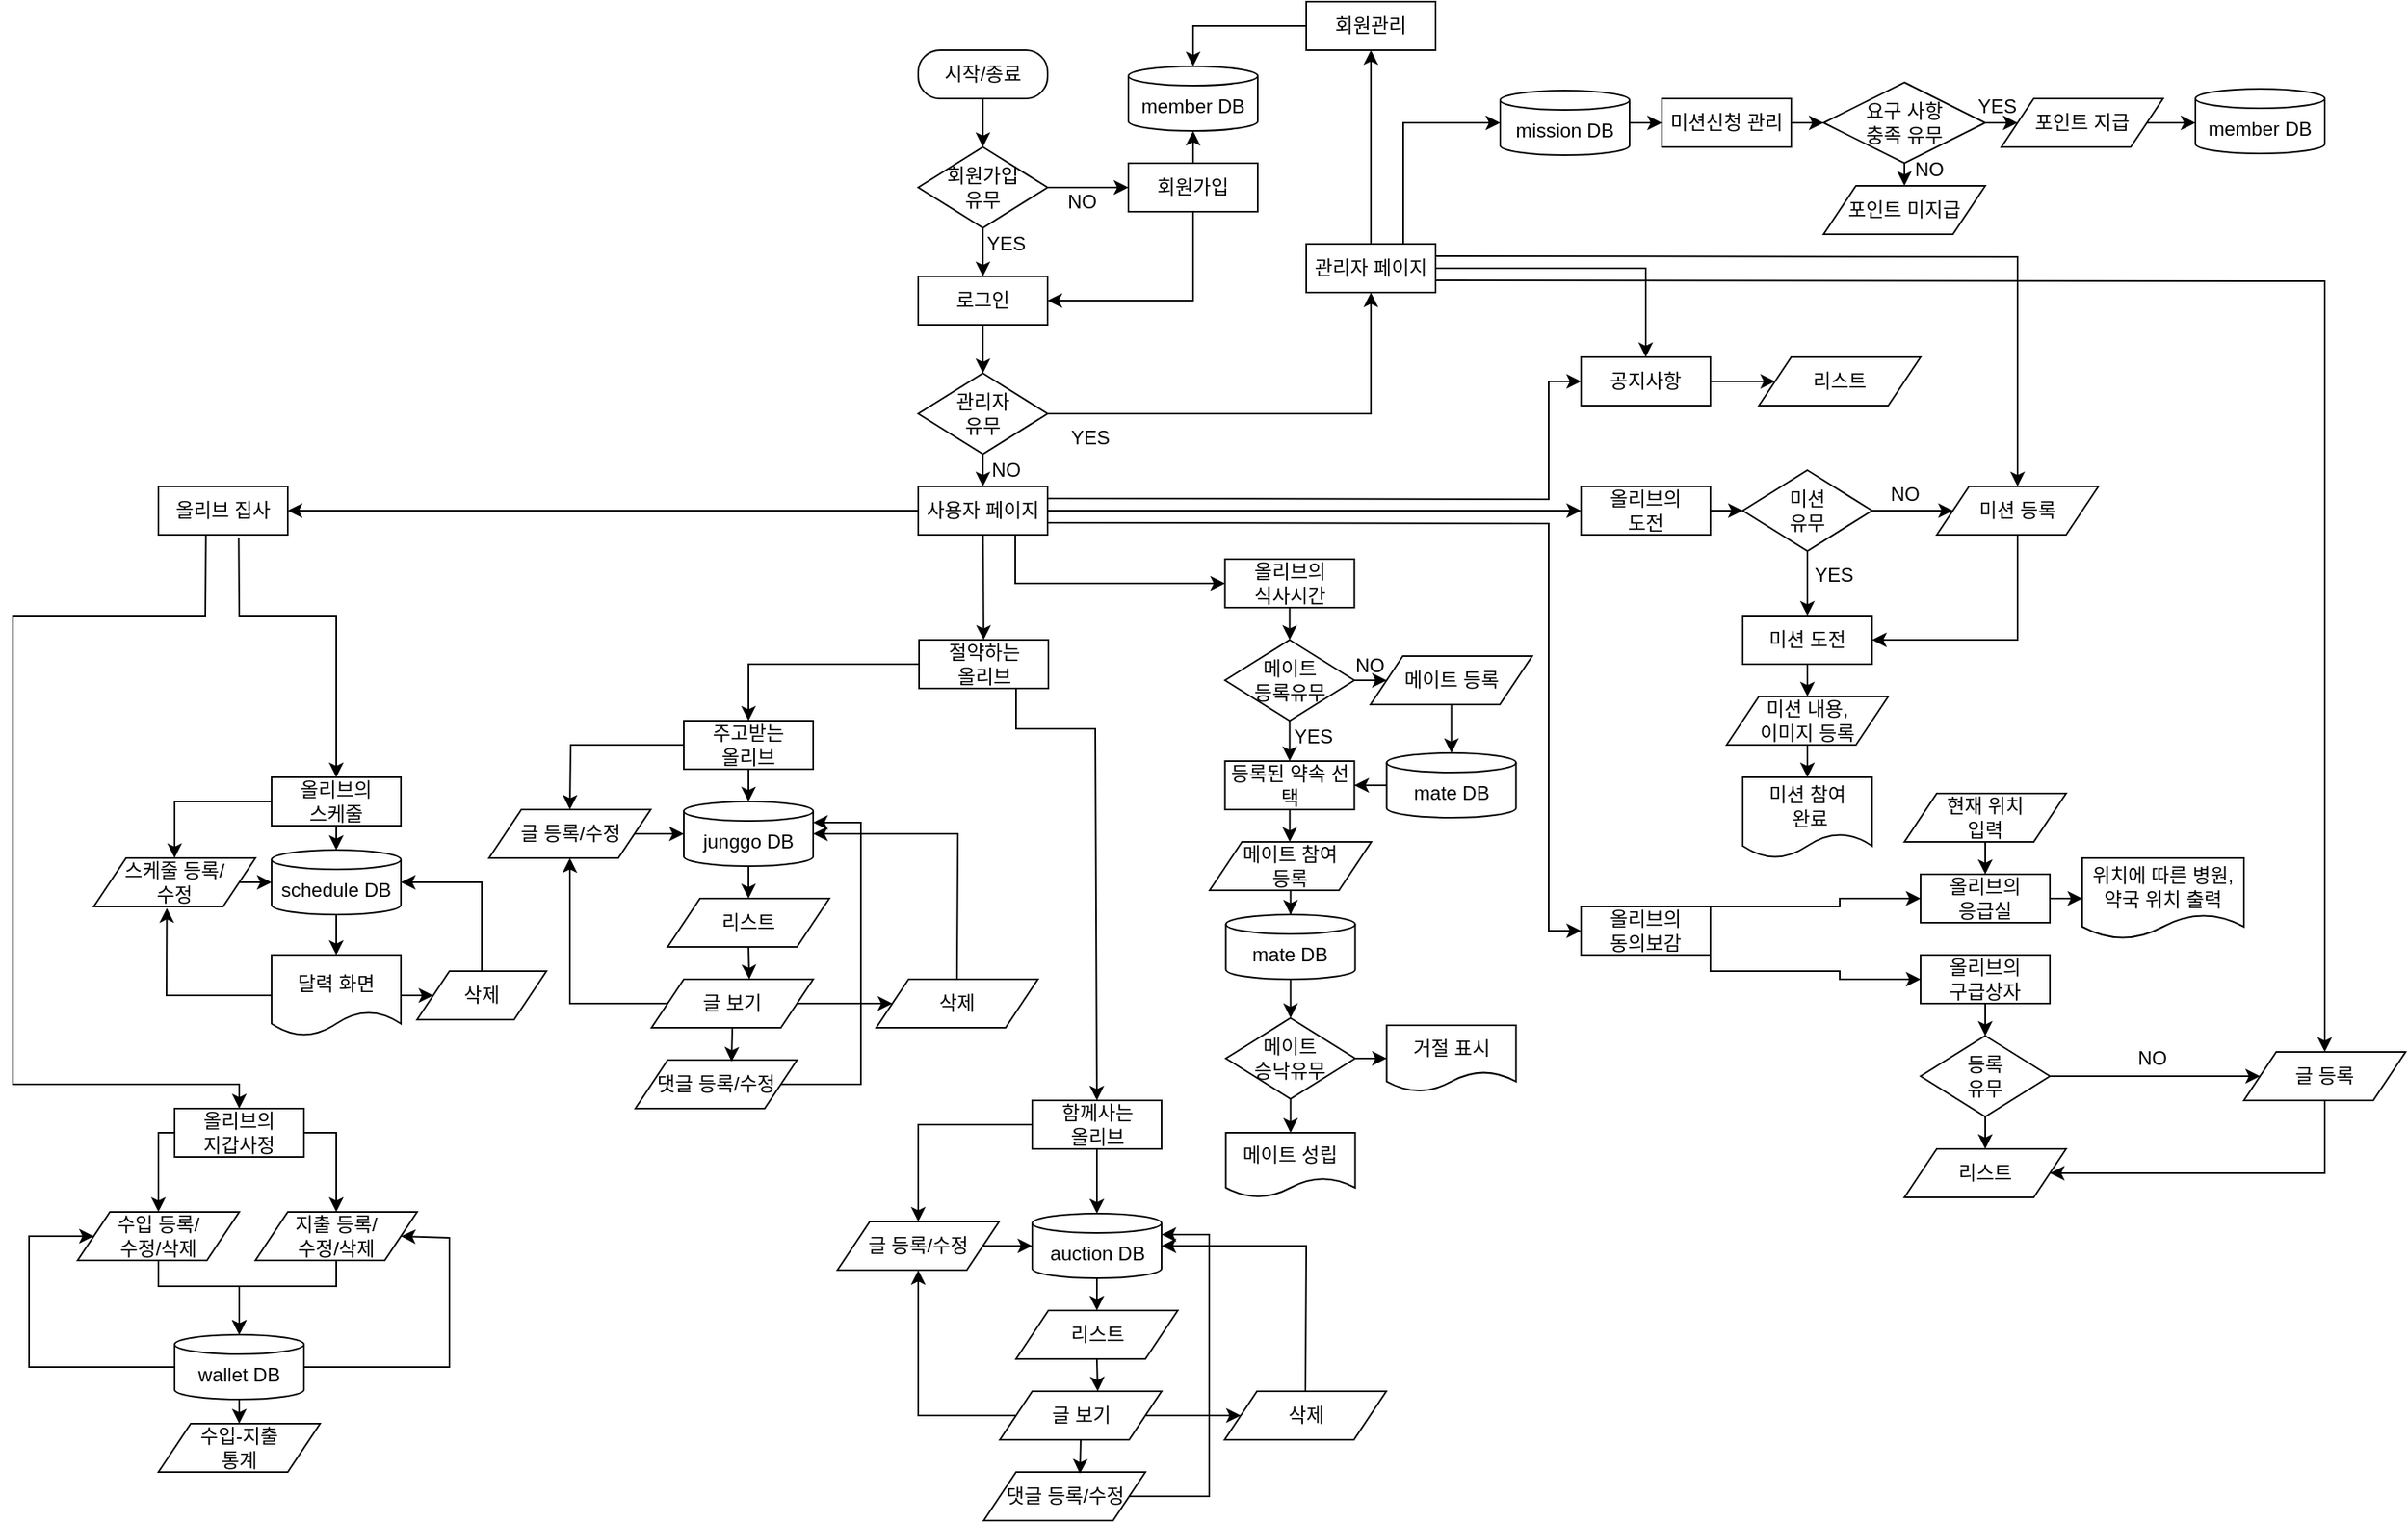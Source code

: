 <mxfile version="14.8.1" type="github">
  <diagram id="PCYCVZOhjExUr8xVz-k9" name="Page-1">
    <mxGraphModel dx="1835" dy="1035" grid="1" gridSize="10" guides="1" tooltips="1" connect="1" arrows="1" fold="1" page="1" pageScale="1" pageWidth="3300" pageHeight="4681" math="0" shadow="0">
      <root>
        <mxCell id="0" />
        <mxCell id="1" parent="0" />
        <mxCell id="VYmvDtztONzwiSrHT6wS-1" value="시작/종료" style="rounded=1;whiteSpace=wrap;html=1;arcSize=45;" parent="1" vertex="1">
          <mxGeometry x="740" y="250" width="80" height="30" as="geometry" />
        </mxCell>
        <mxCell id="VYmvDtztONzwiSrHT6wS-3" style="edgeStyle=orthogonalEdgeStyle;rounded=0;orthogonalLoop=1;jettySize=auto;html=1;exitX=0.5;exitY=1;exitDx=0;exitDy=0;" parent="1" source="VYmvDtztONzwiSrHT6wS-1" target="VYmvDtztONzwiSrHT6wS-1" edge="1">
          <mxGeometry relative="1" as="geometry" />
        </mxCell>
        <mxCell id="VYmvDtztONzwiSrHT6wS-4" value="" style="endArrow=classic;html=1;exitX=0.5;exitY=1;exitDx=0;exitDy=0;entryX=0.5;entryY=0;entryDx=0;entryDy=0;" parent="1" source="VYmvDtztONzwiSrHT6wS-1" target="VYmvDtztONzwiSrHT6wS-5" edge="1">
          <mxGeometry width="50" height="50" relative="1" as="geometry">
            <mxPoint x="770" y="480" as="sourcePoint" />
            <mxPoint x="780" y="330" as="targetPoint" />
          </mxGeometry>
        </mxCell>
        <mxCell id="VYmvDtztONzwiSrHT6wS-5" value="회원가입 &lt;br&gt;유무" style="rhombus;whiteSpace=wrap;html=1;align=center;" parent="1" vertex="1">
          <mxGeometry x="740" y="310" width="80" height="50" as="geometry" />
        </mxCell>
        <mxCell id="VYmvDtztONzwiSrHT6wS-7" value="로그인" style="rounded=0;whiteSpace=wrap;html=1;" parent="1" vertex="1">
          <mxGeometry x="740" y="390" width="80" height="30" as="geometry" />
        </mxCell>
        <mxCell id="VYmvDtztONzwiSrHT6wS-8" value="" style="endArrow=classic;html=1;exitX=0.5;exitY=1;exitDx=0;exitDy=0;" parent="1" source="VYmvDtztONzwiSrHT6wS-5" edge="1">
          <mxGeometry width="50" height="50" relative="1" as="geometry">
            <mxPoint x="770" y="470" as="sourcePoint" />
            <mxPoint x="780" y="390" as="targetPoint" />
          </mxGeometry>
        </mxCell>
        <mxCell id="VYmvDtztONzwiSrHT6wS-10" value="" style="endArrow=classic;html=1;exitX=1;exitY=0.5;exitDx=0;exitDy=0;" parent="1" source="VYmvDtztONzwiSrHT6wS-5" edge="1">
          <mxGeometry width="50" height="50" relative="1" as="geometry">
            <mxPoint x="770" y="470" as="sourcePoint" />
            <mxPoint x="870" y="335" as="targetPoint" />
          </mxGeometry>
        </mxCell>
        <mxCell id="VYmvDtztONzwiSrHT6wS-11" value="NO" style="text;html=1;align=center;verticalAlign=middle;resizable=0;points=[];autosize=1;strokeColor=none;" parent="1" vertex="1">
          <mxGeometry x="826" y="334" width="30" height="20" as="geometry" />
        </mxCell>
        <mxCell id="VYmvDtztONzwiSrHT6wS-12" value="YES" style="text;html=1;align=center;verticalAlign=middle;resizable=0;points=[];autosize=1;strokeColor=none;" parent="1" vertex="1">
          <mxGeometry x="774" y="360" width="40" height="20" as="geometry" />
        </mxCell>
        <mxCell id="VYmvDtztONzwiSrHT6wS-14" value="회원가입" style="rounded=0;whiteSpace=wrap;html=1;" parent="1" vertex="1">
          <mxGeometry x="870" y="320" width="80" height="30" as="geometry" />
        </mxCell>
        <mxCell id="VYmvDtztONzwiSrHT6wS-17" value="" style="endArrow=classic;html=1;exitX=0.5;exitY=1;exitDx=0;exitDy=0;entryX=1;entryY=0.5;entryDx=0;entryDy=0;rounded=0;" parent="1" source="VYmvDtztONzwiSrHT6wS-14" target="VYmvDtztONzwiSrHT6wS-7" edge="1">
          <mxGeometry width="50" height="50" relative="1" as="geometry">
            <mxPoint x="770" y="470" as="sourcePoint" />
            <mxPoint x="820" y="480" as="targetPoint" />
            <Array as="points">
              <mxPoint x="910" y="405" />
            </Array>
          </mxGeometry>
        </mxCell>
        <mxCell id="VYmvDtztONzwiSrHT6wS-18" value="" style="endArrow=classic;html=1;exitX=0.5;exitY=1;exitDx=0;exitDy=0;" parent="1" source="VYmvDtztONzwiSrHT6wS-7" edge="1">
          <mxGeometry width="50" height="50" relative="1" as="geometry">
            <mxPoint x="770" y="470" as="sourcePoint" />
            <mxPoint x="780" y="450" as="targetPoint" />
          </mxGeometry>
        </mxCell>
        <mxCell id="VYmvDtztONzwiSrHT6wS-19" value="관리자&lt;br&gt;유무" style="rhombus;whiteSpace=wrap;html=1;align=center;" parent="1" vertex="1">
          <mxGeometry x="740" y="450" width="80" height="50" as="geometry" />
        </mxCell>
        <mxCell id="VYmvDtztONzwiSrHT6wS-20" value="" style="endArrow=classic;html=1;exitX=1;exitY=0.5;exitDx=0;exitDy=0;rounded=0;entryX=0.5;entryY=1;entryDx=0;entryDy=0;" parent="1" source="VYmvDtztONzwiSrHT6wS-19" target="VYmvDtztONzwiSrHT6wS-22" edge="1">
          <mxGeometry width="50" height="50" relative="1" as="geometry">
            <mxPoint x="826" y="470" as="sourcePoint" />
            <mxPoint x="1000" y="360" as="targetPoint" />
            <Array as="points">
              <mxPoint x="1020" y="475" />
            </Array>
          </mxGeometry>
        </mxCell>
        <mxCell id="VYmvDtztONzwiSrHT6wS-74" style="edgeStyle=none;rounded=0;orthogonalLoop=1;jettySize=auto;html=1;exitX=0.75;exitY=0;exitDx=0;exitDy=0;entryX=0;entryY=0.5;entryDx=0;entryDy=0;entryPerimeter=0;" parent="1" source="VYmvDtztONzwiSrHT6wS-22" target="VYmvDtztONzwiSrHT6wS-72" edge="1">
          <mxGeometry relative="1" as="geometry">
            <Array as="points">
              <mxPoint x="1040" y="295" />
            </Array>
          </mxGeometry>
        </mxCell>
        <mxCell id="VYmvDtztONzwiSrHT6wS-101" style="edgeStyle=none;rounded=0;orthogonalLoop=1;jettySize=auto;html=1;exitX=1;exitY=0.75;exitDx=0;exitDy=0;entryX=0.5;entryY=0;entryDx=0;entryDy=0;" parent="1" source="VYmvDtztONzwiSrHT6wS-22" target="VYmvDtztONzwiSrHT6wS-98" edge="1">
          <mxGeometry relative="1" as="geometry">
            <Array as="points">
              <mxPoint x="1610" y="393" />
            </Array>
          </mxGeometry>
        </mxCell>
        <mxCell id="VYmvDtztONzwiSrHT6wS-22" value="관리자 페이지" style="rounded=0;whiteSpace=wrap;html=1;" parent="1" vertex="1">
          <mxGeometry x="980" y="370" width="80" height="30" as="geometry" />
        </mxCell>
        <mxCell id="VYmvDtztONzwiSrHT6wS-120" style="edgeStyle=none;rounded=0;orthogonalLoop=1;jettySize=auto;html=1;exitX=0.25;exitY=0;exitDx=0;exitDy=0;entryX=1;entryY=0.5;entryDx=0;entryDy=0;" parent="1" source="VYmvDtztONzwiSrHT6wS-23" target="VYmvDtztONzwiSrHT6wS-34" edge="1">
          <mxGeometry relative="1" as="geometry">
            <Array as="points">
              <mxPoint x="800" y="580" />
            </Array>
          </mxGeometry>
        </mxCell>
        <mxCell id="VYmvDtztONzwiSrHT6wS-123" value="" style="edgeStyle=none;rounded=0;orthogonalLoop=1;jettySize=auto;html=1;" parent="1" source="VYmvDtztONzwiSrHT6wS-23" target="VYmvDtztONzwiSrHT6wS-45" edge="1">
          <mxGeometry relative="1" as="geometry" />
        </mxCell>
        <mxCell id="VYmvDtztONzwiSrHT6wS-176" style="edgeStyle=none;rounded=0;orthogonalLoop=1;jettySize=auto;html=1;exitX=1;exitY=0.5;exitDx=0;exitDy=0;entryX=0;entryY=0.5;entryDx=0;entryDy=0;" parent="1" source="VYmvDtztONzwiSrHT6wS-23" target="VYmvDtztONzwiSrHT6wS-44" edge="1">
          <mxGeometry relative="1" as="geometry" />
        </mxCell>
        <mxCell id="VYmvDtztONzwiSrHT6wS-23" value="사용자 페이지" style="rounded=0;whiteSpace=wrap;html=1;direction=west;" parent="1" vertex="1">
          <mxGeometry x="740" y="520" width="80" height="30" as="geometry" />
        </mxCell>
        <mxCell id="VYmvDtztONzwiSrHT6wS-24" value="" style="endArrow=classic;html=1;exitX=0.5;exitY=1;exitDx=0;exitDy=0;entryX=0.5;entryY=1;entryDx=0;entryDy=0;" parent="1" source="VYmvDtztONzwiSrHT6wS-19" target="VYmvDtztONzwiSrHT6wS-23" edge="1">
          <mxGeometry width="50" height="50" relative="1" as="geometry">
            <mxPoint x="770" y="470" as="sourcePoint" />
            <mxPoint x="820" y="420" as="targetPoint" />
          </mxGeometry>
        </mxCell>
        <mxCell id="VYmvDtztONzwiSrHT6wS-25" value="NO" style="text;html=1;align=center;verticalAlign=middle;resizable=0;points=[];autosize=1;strokeColor=none;" parent="1" vertex="1">
          <mxGeometry x="779" y="500" width="30" height="20" as="geometry" />
        </mxCell>
        <mxCell id="VYmvDtztONzwiSrHT6wS-26" value="YES" style="text;html=1;align=center;verticalAlign=middle;resizable=0;points=[];autosize=1;strokeColor=none;" parent="1" vertex="1">
          <mxGeometry x="826" y="480" width="40" height="20" as="geometry" />
        </mxCell>
        <mxCell id="VYmvDtztONzwiSrHT6wS-27" value="" style="endArrow=classic;html=1;exitX=0.5;exitY=0;exitDx=0;exitDy=0;rounded=0;entryX=0.5;entryY=1;entryDx=0;entryDy=0;" parent="1" source="VYmvDtztONzwiSrHT6wS-22" target="VYmvDtztONzwiSrHT6wS-28" edge="1">
          <mxGeometry width="50" height="50" relative="1" as="geometry">
            <mxPoint x="1040" y="350" as="sourcePoint" />
            <mxPoint x="1020" y="280" as="targetPoint" />
            <Array as="points">
              <mxPoint x="1020" y="320" />
            </Array>
          </mxGeometry>
        </mxCell>
        <mxCell id="VYmvDtztONzwiSrHT6wS-28" value="회원관리" style="rounded=0;whiteSpace=wrap;html=1;" parent="1" vertex="1">
          <mxGeometry x="980" y="220" width="80" height="30" as="geometry" />
        </mxCell>
        <mxCell id="VYmvDtztONzwiSrHT6wS-29" value="member DB" style="shape=cylinder3;whiteSpace=wrap;html=1;boundedLbl=1;backgroundOutline=1;size=6;" parent="1" vertex="1">
          <mxGeometry x="870" y="260" width="80" height="40" as="geometry" />
        </mxCell>
        <mxCell id="VYmvDtztONzwiSrHT6wS-30" value="" style="endArrow=classic;html=1;exitX=0;exitY=0.5;exitDx=0;exitDy=0;entryX=0.5;entryY=0;entryDx=0;entryDy=0;entryPerimeter=0;rounded=0;" parent="1" source="VYmvDtztONzwiSrHT6wS-28" target="VYmvDtztONzwiSrHT6wS-29" edge="1">
          <mxGeometry width="50" height="50" relative="1" as="geometry">
            <mxPoint x="820" y="470" as="sourcePoint" />
            <mxPoint x="870" y="420" as="targetPoint" />
            <Array as="points">
              <mxPoint x="910" y="235" />
            </Array>
          </mxGeometry>
        </mxCell>
        <mxCell id="VYmvDtztONzwiSrHT6wS-31" value="" style="endArrow=classic;html=1;entryX=0.5;entryY=1;entryDx=0;entryDy=0;entryPerimeter=0;exitX=0.5;exitY=0;exitDx=0;exitDy=0;" parent="1" source="VYmvDtztONzwiSrHT6wS-14" target="VYmvDtztONzwiSrHT6wS-29" edge="1">
          <mxGeometry width="50" height="50" relative="1" as="geometry">
            <mxPoint x="820" y="470" as="sourcePoint" />
            <mxPoint x="870" y="420" as="targetPoint" />
          </mxGeometry>
        </mxCell>
        <mxCell id="VYmvDtztONzwiSrHT6wS-32" value="" style="endArrow=classic;html=1;exitX=1;exitY=0.5;exitDx=0;exitDy=0;entryX=0.5;entryY=1;entryDx=0;entryDy=0;rounded=0;" parent="1" source="VYmvDtztONzwiSrHT6wS-22" target="VYmvDtztONzwiSrHT6wS-36" edge="1">
          <mxGeometry width="50" height="50" relative="1" as="geometry">
            <mxPoint x="890" y="470" as="sourcePoint" />
            <mxPoint x="1140" y="385" as="targetPoint" />
            <Array as="points">
              <mxPoint x="1190" y="385" />
            </Array>
          </mxGeometry>
        </mxCell>
        <mxCell id="VYmvDtztONzwiSrHT6wS-108" style="edgeStyle=none;rounded=0;orthogonalLoop=1;jettySize=auto;html=1;exitX=0.5;exitY=0;exitDx=0;exitDy=0;entryX=0.5;entryY=0;entryDx=0;entryDy=0;" parent="1" source="VYmvDtztONzwiSrHT6wS-34" target="VYmvDtztONzwiSrHT6wS-107" edge="1">
          <mxGeometry relative="1" as="geometry" />
        </mxCell>
        <mxCell id="VYmvDtztONzwiSrHT6wS-34" value="올리브의 &lt;br&gt;식사시간" style="rounded=0;whiteSpace=wrap;html=1;direction=west;" parent="1" vertex="1">
          <mxGeometry x="929.75" y="565" width="80" height="30" as="geometry" />
        </mxCell>
        <mxCell id="VYmvDtztONzwiSrHT6wS-36" value="공지사항" style="rounded=0;whiteSpace=wrap;html=1;direction=west;" parent="1" vertex="1">
          <mxGeometry x="1150" y="440" width="80" height="30" as="geometry" />
        </mxCell>
        <mxCell id="VYmvDtztONzwiSrHT6wS-37" value="" style="endArrow=classic;html=1;exitX=0;exitY=0.5;exitDx=0;exitDy=0;" parent="1" source="VYmvDtztONzwiSrHT6wS-36" edge="1">
          <mxGeometry width="50" height="50" relative="1" as="geometry">
            <mxPoint x="1260" y="460" as="sourcePoint" />
            <mxPoint x="1270" y="455" as="targetPoint" />
          </mxGeometry>
        </mxCell>
        <mxCell id="VYmvDtztONzwiSrHT6wS-38" value="리스트" style="shape=parallelogram;perimeter=parallelogramPerimeter;whiteSpace=wrap;html=1;fixedSize=1;" parent="1" vertex="1">
          <mxGeometry x="1260" y="440" width="100" height="30" as="geometry" />
        </mxCell>
        <mxCell id="VYmvDtztONzwiSrHT6wS-39" value="올리브의&lt;br&gt;도전" style="rounded=0;whiteSpace=wrap;html=1;direction=west;" parent="1" vertex="1">
          <mxGeometry x="1150" y="520" width="80" height="30" as="geometry" />
        </mxCell>
        <mxCell id="VYmvDtztONzwiSrHT6wS-88" style="edgeStyle=none;rounded=0;orthogonalLoop=1;jettySize=auto;html=1;exitX=0;exitY=1;exitDx=0;exitDy=0;entryX=1;entryY=0.5;entryDx=0;entryDy=0;" parent="1" source="VYmvDtztONzwiSrHT6wS-40" target="VYmvDtztONzwiSrHT6wS-70" edge="1">
          <mxGeometry relative="1" as="geometry">
            <Array as="points">
              <mxPoint x="1310" y="780" />
              <mxPoint x="1310" y="775" />
            </Array>
          </mxGeometry>
        </mxCell>
        <mxCell id="VYmvDtztONzwiSrHT6wS-89" style="edgeStyle=none;rounded=0;orthogonalLoop=1;jettySize=auto;html=1;entryX=1;entryY=0.5;entryDx=0;entryDy=0;exitX=0;exitY=0;exitDx=0;exitDy=0;" parent="1" source="VYmvDtztONzwiSrHT6wS-40" target="VYmvDtztONzwiSrHT6wS-71" edge="1">
          <mxGeometry relative="1" as="geometry">
            <mxPoint x="1230" y="825" as="sourcePoint" />
            <Array as="points">
              <mxPoint x="1230" y="820" />
              <mxPoint x="1310" y="820" />
              <mxPoint x="1310" y="825" />
            </Array>
          </mxGeometry>
        </mxCell>
        <mxCell id="VYmvDtztONzwiSrHT6wS-40" value="올리브의 &lt;br&gt;동의보감" style="rounded=0;whiteSpace=wrap;html=1;direction=west;" parent="1" vertex="1">
          <mxGeometry x="1150" y="780" width="80" height="30" as="geometry" />
        </mxCell>
        <mxCell id="VYmvDtztONzwiSrHT6wS-173" style="edgeStyle=none;rounded=0;orthogonalLoop=1;jettySize=auto;html=1;entryX=0.5;entryY=0;entryDx=0;entryDy=0;entryPerimeter=0;" parent="1" source="VYmvDtztONzwiSrHT6wS-41" target="VYmvDtztONzwiSrHT6wS-164" edge="1">
          <mxGeometry relative="1" as="geometry" />
        </mxCell>
        <mxCell id="VYmvDtztONzwiSrHT6wS-175" style="edgeStyle=none;rounded=0;orthogonalLoop=1;jettySize=auto;html=1;entryX=0.5;entryY=0;entryDx=0;entryDy=0;" parent="1" source="VYmvDtztONzwiSrHT6wS-41" target="VYmvDtztONzwiSrHT6wS-160" edge="1">
          <mxGeometry relative="1" as="geometry">
            <Array as="points">
              <mxPoint x="740" y="915" />
            </Array>
          </mxGeometry>
        </mxCell>
        <mxCell id="VYmvDtztONzwiSrHT6wS-41" value="함께사는&lt;br&gt;올리브&lt;span style=&quot;color: rgba(0 , 0 , 0 , 0) ; font-family: monospace ; font-size: 0px&quot;&gt;%3CmxGraphModel%3E%3Croot%3E%3CmxCell%20id%3D%220%22%2F%3E%3CmxCell%20id%3D%221%22%20parent%3D%220%22%2F%3E%3CmxCell%20id%3D%222%22%20value%3D%22%EC%98%AC%EB%A6%AC%EB%B8%8C%EC%9D%98%20%26lt%3Bbr%26gt%3B%EC%8B%9D%EC%82%AC%EC%8B%9C%EA%B0%84%22%20style%3D%22rounded%3D0%3BwhiteSpace%3Dwrap%3Bhtml%3D1%3Bdirection%3Dwest%3B%22%20vertex%3D%221%22%20parent%3D%221%22%3E%3CmxGeometry%20x%3D%22374%22%20y%3D%22420%22%20width%3D%2280%22%20height%3D%2230%22%20as%3D%22geometry%22%2F%3E%3C%2FmxCell%3E%3C%2Froot%3E%3C%2FmxGraphModel%3E&lt;/span&gt;" style="rounded=0;whiteSpace=wrap;html=1;direction=west;" parent="1" vertex="1">
          <mxGeometry x="810.5" y="900" width="80" height="30" as="geometry" />
        </mxCell>
        <mxCell id="VYmvDtztONzwiSrHT6wS-142" style="edgeStyle=none;rounded=0;orthogonalLoop=1;jettySize=auto;html=1;exitX=0.5;exitY=0;exitDx=0;exitDy=0;entryX=0.5;entryY=0;entryDx=0;entryDy=0;entryPerimeter=0;" parent="1" source="VYmvDtztONzwiSrHT6wS-42" target="VYmvDtztONzwiSrHT6wS-139" edge="1">
          <mxGeometry relative="1" as="geometry" />
        </mxCell>
        <mxCell id="VYmvDtztONzwiSrHT6wS-147" style="edgeStyle=none;rounded=0;orthogonalLoop=1;jettySize=auto;html=1;exitX=1;exitY=0.5;exitDx=0;exitDy=0;entryX=0.5;entryY=0;entryDx=0;entryDy=0;" parent="1" source="VYmvDtztONzwiSrHT6wS-42" target="VYmvDtztONzwiSrHT6wS-129" edge="1">
          <mxGeometry relative="1" as="geometry">
            <Array as="points">
              <mxPoint x="600" y="680" />
              <mxPoint x="525" y="680" />
            </Array>
          </mxGeometry>
        </mxCell>
        <mxCell id="VYmvDtztONzwiSrHT6wS-42" value="주고받는&lt;br&gt;올리브" style="rounded=0;whiteSpace=wrap;html=1;direction=west;" parent="1" vertex="1">
          <mxGeometry x="595" y="665" width="80" height="30" as="geometry" />
        </mxCell>
        <mxCell id="VYmvDtztONzwiSrHT6wS-223" style="edgeStyle=none;rounded=0;orthogonalLoop=1;jettySize=auto;html=1;exitX=0.379;exitY=-0.063;exitDx=0;exitDy=0;entryX=0.5;entryY=1;entryDx=0;entryDy=0;exitPerimeter=0;" parent="1" source="VYmvDtztONzwiSrHT6wS-44" target="VYmvDtztONzwiSrHT6wS-218" edge="1">
          <mxGeometry relative="1" as="geometry">
            <Array as="points">
              <mxPoint x="320" y="600" />
              <mxPoint x="380" y="600" />
              <mxPoint x="380" y="620" />
            </Array>
          </mxGeometry>
        </mxCell>
        <mxCell id="VYmvDtztONzwiSrHT6wS-224" style="edgeStyle=none;rounded=0;orthogonalLoop=1;jettySize=auto;html=1;exitX=0.633;exitY=0.022;exitDx=0;exitDy=0;entryX=0.5;entryY=1;entryDx=0;entryDy=0;exitPerimeter=0;" parent="1" source="VYmvDtztONzwiSrHT6wS-44" target="VYmvDtztONzwiSrHT6wS-219" edge="1">
          <mxGeometry relative="1" as="geometry">
            <Array as="points">
              <mxPoint x="299" y="600" />
              <mxPoint x="180" y="600" />
              <mxPoint x="180" y="890" />
              <mxPoint x="320" y="890" />
            </Array>
          </mxGeometry>
        </mxCell>
        <mxCell id="VYmvDtztONzwiSrHT6wS-44" value="올리브 집사" style="rounded=0;whiteSpace=wrap;html=1;direction=west;" parent="1" vertex="1">
          <mxGeometry x="270" y="520" width="80" height="30" as="geometry" />
        </mxCell>
        <mxCell id="VYmvDtztONzwiSrHT6wS-125" style="edgeStyle=none;rounded=0;orthogonalLoop=1;jettySize=auto;html=1;exitX=0.25;exitY=0;exitDx=0;exitDy=0;entryX=0.5;entryY=1;entryDx=0;entryDy=0;" parent="1" source="VYmvDtztONzwiSrHT6wS-45" target="VYmvDtztONzwiSrHT6wS-41" edge="1">
          <mxGeometry relative="1" as="geometry">
            <Array as="points">
              <mxPoint x="800.5" y="670" />
              <mxPoint x="849.5" y="670" />
            </Array>
          </mxGeometry>
        </mxCell>
        <mxCell id="VYmvDtztONzwiSrHT6wS-174" style="edgeStyle=none;rounded=0;orthogonalLoop=1;jettySize=auto;html=1;entryX=0.5;entryY=1;entryDx=0;entryDy=0;" parent="1" source="VYmvDtztONzwiSrHT6wS-45" target="VYmvDtztONzwiSrHT6wS-42" edge="1">
          <mxGeometry relative="1" as="geometry">
            <Array as="points">
              <mxPoint x="635" y="630" />
            </Array>
          </mxGeometry>
        </mxCell>
        <mxCell id="VYmvDtztONzwiSrHT6wS-45" value="절약하는&lt;br&gt;올리브" style="rounded=0;whiteSpace=wrap;html=1;direction=west;" parent="1" vertex="1">
          <mxGeometry x="740.5" y="615" width="80" height="30" as="geometry" />
        </mxCell>
        <mxCell id="VYmvDtztONzwiSrHT6wS-47" value="" style="endArrow=classic;html=1;entryX=1;entryY=0.5;entryDx=0;entryDy=0;exitX=0;exitY=0.75;exitDx=0;exitDy=0;rounded=0;" parent="1" source="VYmvDtztONzwiSrHT6wS-23" target="VYmvDtztONzwiSrHT6wS-36" edge="1">
          <mxGeometry width="50" height="50" relative="1" as="geometry">
            <mxPoint x="790" y="500" as="sourcePoint" />
            <mxPoint x="840" y="450" as="targetPoint" />
            <Array as="points">
              <mxPoint x="1130" y="528" />
              <mxPoint x="1130" y="455" />
            </Array>
          </mxGeometry>
        </mxCell>
        <mxCell id="VYmvDtztONzwiSrHT6wS-48" value="미션&lt;br&gt;유무" style="rhombus;whiteSpace=wrap;html=1;align=center;" parent="1" vertex="1">
          <mxGeometry x="1250" y="510" width="80" height="50" as="geometry" />
        </mxCell>
        <mxCell id="VYmvDtztONzwiSrHT6wS-49" value="" style="endArrow=classic;html=1;exitX=1;exitY=0.5;exitDx=0;exitDy=0;" parent="1" source="VYmvDtztONzwiSrHT6wS-48" edge="1">
          <mxGeometry width="50" height="50" relative="1" as="geometry">
            <mxPoint x="1330" y="524.41" as="sourcePoint" />
            <mxPoint x="1380" y="535" as="targetPoint" />
          </mxGeometry>
        </mxCell>
        <mxCell id="VYmvDtztONzwiSrHT6wS-50" value="NO" style="text;html=1;align=center;verticalAlign=middle;resizable=0;points=[];autosize=1;strokeColor=none;" parent="1" vertex="1">
          <mxGeometry x="1335" y="515" width="30" height="20" as="geometry" />
        </mxCell>
        <mxCell id="VYmvDtztONzwiSrHT6wS-51" value="" style="endArrow=classic;html=1;exitX=0.5;exitY=1;exitDx=0;exitDy=0;" parent="1" source="VYmvDtztONzwiSrHT6wS-48" edge="1">
          <mxGeometry width="50" height="50" relative="1" as="geometry">
            <mxPoint x="1340" y="610" as="sourcePoint" />
            <mxPoint x="1290" y="600" as="targetPoint" />
          </mxGeometry>
        </mxCell>
        <mxCell id="VYmvDtztONzwiSrHT6wS-52" value="YES" style="text;html=1;align=center;verticalAlign=middle;resizable=0;points=[];autosize=1;strokeColor=none;" parent="1" vertex="1">
          <mxGeometry x="1286" y="565" width="40" height="20" as="geometry" />
        </mxCell>
        <mxCell id="VYmvDtztONzwiSrHT6wS-53" value="" style="endArrow=classic;html=1;entryX=0;entryY=0.5;entryDx=0;entryDy=0;" parent="1" target="VYmvDtztONzwiSrHT6wS-48" edge="1">
          <mxGeometry width="50" height="50" relative="1" as="geometry">
            <mxPoint x="1230" y="535" as="sourcePoint" />
            <mxPoint x="1090" y="490" as="targetPoint" />
          </mxGeometry>
        </mxCell>
        <mxCell id="VYmvDtztONzwiSrHT6wS-77" style="edgeStyle=none;rounded=0;orthogonalLoop=1;jettySize=auto;html=1;exitX=1;exitY=0.5;exitDx=0;exitDy=0;entryX=0;entryY=0.5;entryDx=0;entryDy=0;" parent="1" source="VYmvDtztONzwiSrHT6wS-54" target="VYmvDtztONzwiSrHT6wS-76" edge="1">
          <mxGeometry relative="1" as="geometry" />
        </mxCell>
        <mxCell id="VYmvDtztONzwiSrHT6wS-54" value="미션신청 관리" style="rounded=0;whiteSpace=wrap;html=1;" parent="1" vertex="1">
          <mxGeometry x="1200" y="280" width="80" height="30" as="geometry" />
        </mxCell>
        <mxCell id="VYmvDtztONzwiSrHT6wS-56" value="미션 등록" style="shape=parallelogram;perimeter=parallelogramPerimeter;whiteSpace=wrap;html=1;fixedSize=1;" parent="1" vertex="1">
          <mxGeometry x="1370" y="520" width="100" height="30" as="geometry" />
        </mxCell>
        <mxCell id="VYmvDtztONzwiSrHT6wS-57" value="" style="endArrow=classic;html=1;entryX=0.5;entryY=0;entryDx=0;entryDy=0;exitX=1;exitY=0.25;exitDx=0;exitDy=0;rounded=0;" parent="1" source="VYmvDtztONzwiSrHT6wS-22" target="VYmvDtztONzwiSrHT6wS-56" edge="1">
          <mxGeometry width="50" height="50" relative="1" as="geometry">
            <mxPoint x="1040" y="550" as="sourcePoint" />
            <mxPoint x="1090" y="500" as="targetPoint" />
            <Array as="points">
              <mxPoint x="1420" y="378" />
            </Array>
          </mxGeometry>
        </mxCell>
        <mxCell id="VYmvDtztONzwiSrHT6wS-66" style="edgeStyle=none;rounded=0;orthogonalLoop=1;jettySize=auto;html=1;entryX=0.5;entryY=0;entryDx=0;entryDy=0;" parent="1" source="VYmvDtztONzwiSrHT6wS-59" target="VYmvDtztONzwiSrHT6wS-64" edge="1">
          <mxGeometry relative="1" as="geometry" />
        </mxCell>
        <mxCell id="VYmvDtztONzwiSrHT6wS-59" value="미션 내용,&lt;br&gt;이미지 등록" style="shape=parallelogram;perimeter=parallelogramPerimeter;whiteSpace=wrap;html=1;fixedSize=1;" parent="1" vertex="1">
          <mxGeometry x="1240" y="650" width="100" height="30" as="geometry" />
        </mxCell>
        <mxCell id="VYmvDtztONzwiSrHT6wS-60" value="미션 도전" style="rounded=0;whiteSpace=wrap;html=1;direction=west;" parent="1" vertex="1">
          <mxGeometry x="1250" y="600" width="80" height="30" as="geometry" />
        </mxCell>
        <mxCell id="VYmvDtztONzwiSrHT6wS-61" value="" style="endArrow=classic;html=1;entryX=0.5;entryY=0;entryDx=0;entryDy=0;exitX=0.5;exitY=0;exitDx=0;exitDy=0;" parent="1" source="VYmvDtztONzwiSrHT6wS-60" target="VYmvDtztONzwiSrHT6wS-59" edge="1">
          <mxGeometry width="50" height="50" relative="1" as="geometry">
            <mxPoint x="1040" y="540" as="sourcePoint" />
            <mxPoint x="1090" y="490" as="targetPoint" />
          </mxGeometry>
        </mxCell>
        <mxCell id="VYmvDtztONzwiSrHT6wS-62" value="" style="endArrow=classic;html=1;entryX=0;entryY=0.5;entryDx=0;entryDy=0;exitX=0.5;exitY=1;exitDx=0;exitDy=0;rounded=0;" parent="1" source="VYmvDtztONzwiSrHT6wS-56" target="VYmvDtztONzwiSrHT6wS-60" edge="1">
          <mxGeometry width="50" height="50" relative="1" as="geometry">
            <mxPoint x="1040" y="540" as="sourcePoint" />
            <mxPoint x="1090" y="490" as="targetPoint" />
            <Array as="points">
              <mxPoint x="1420" y="615" />
            </Array>
          </mxGeometry>
        </mxCell>
        <mxCell id="VYmvDtztONzwiSrHT6wS-64" value="미션 참여&lt;br&gt;&amp;nbsp;완료" style="shape=document;whiteSpace=wrap;html=1;boundedLbl=1;" parent="1" vertex="1">
          <mxGeometry x="1250" y="700" width="80" height="50" as="geometry" />
        </mxCell>
        <mxCell id="VYmvDtztONzwiSrHT6wS-68" value="" style="endArrow=classic;html=1;exitX=0;exitY=0.5;exitDx=0;exitDy=0;entryX=1;entryY=0.5;entryDx=0;entryDy=0;" parent="1" source="VYmvDtztONzwiSrHT6wS-23" target="VYmvDtztONzwiSrHT6wS-39" edge="1">
          <mxGeometry width="50" height="50" relative="1" as="geometry">
            <mxPoint x="970" y="660" as="sourcePoint" />
            <mxPoint x="1020" y="610" as="targetPoint" />
          </mxGeometry>
        </mxCell>
        <mxCell id="VYmvDtztONzwiSrHT6wS-69" value="" style="endArrow=classic;html=1;exitX=0;exitY=0.25;exitDx=0;exitDy=0;entryX=1;entryY=0.5;entryDx=0;entryDy=0;rounded=0;" parent="1" source="VYmvDtztONzwiSrHT6wS-23" target="VYmvDtztONzwiSrHT6wS-40" edge="1">
          <mxGeometry width="50" height="50" relative="1" as="geometry">
            <mxPoint x="970" y="660" as="sourcePoint" />
            <mxPoint x="1020" y="610" as="targetPoint" />
            <Array as="points">
              <mxPoint x="1130" y="543" />
              <mxPoint x="1130" y="795" />
            </Array>
          </mxGeometry>
        </mxCell>
        <mxCell id="VYmvDtztONzwiSrHT6wS-94" style="edgeStyle=none;rounded=0;orthogonalLoop=1;jettySize=auto;html=1;entryX=0;entryY=0.5;entryDx=0;entryDy=0;" parent="1" source="VYmvDtztONzwiSrHT6wS-70" target="VYmvDtztONzwiSrHT6wS-93" edge="1">
          <mxGeometry relative="1" as="geometry" />
        </mxCell>
        <mxCell id="VYmvDtztONzwiSrHT6wS-70" value="올리브의 &lt;br&gt;응급실" style="rounded=0;whiteSpace=wrap;html=1;direction=west;" parent="1" vertex="1">
          <mxGeometry x="1360" y="760" width="80" height="30" as="geometry" />
        </mxCell>
        <mxCell id="VYmvDtztONzwiSrHT6wS-96" style="edgeStyle=none;rounded=0;orthogonalLoop=1;jettySize=auto;html=1;entryX=0.5;entryY=0;entryDx=0;entryDy=0;" parent="1" source="VYmvDtztONzwiSrHT6wS-71" target="VYmvDtztONzwiSrHT6wS-95" edge="1">
          <mxGeometry relative="1" as="geometry" />
        </mxCell>
        <mxCell id="VYmvDtztONzwiSrHT6wS-71" value="올리브의 &lt;br&gt;구급상자" style="rounded=0;whiteSpace=wrap;html=1;direction=west;" parent="1" vertex="1">
          <mxGeometry x="1360" y="810" width="80" height="30" as="geometry" />
        </mxCell>
        <mxCell id="VYmvDtztONzwiSrHT6wS-75" style="edgeStyle=none;rounded=0;orthogonalLoop=1;jettySize=auto;html=1;exitX=1;exitY=0.5;exitDx=0;exitDy=0;exitPerimeter=0;entryX=0;entryY=0.5;entryDx=0;entryDy=0;" parent="1" source="VYmvDtztONzwiSrHT6wS-72" target="VYmvDtztONzwiSrHT6wS-54" edge="1">
          <mxGeometry relative="1" as="geometry" />
        </mxCell>
        <mxCell id="VYmvDtztONzwiSrHT6wS-72" value="mission DB" style="shape=cylinder3;whiteSpace=wrap;html=1;boundedLbl=1;backgroundOutline=1;size=6;" parent="1" vertex="1">
          <mxGeometry x="1100" y="275" width="80" height="40" as="geometry" />
        </mxCell>
        <mxCell id="VYmvDtztONzwiSrHT6wS-82" style="edgeStyle=none;rounded=0;orthogonalLoop=1;jettySize=auto;html=1;exitX=1;exitY=0.5;exitDx=0;exitDy=0;entryX=0;entryY=0.5;entryDx=0;entryDy=0;" parent="1" source="VYmvDtztONzwiSrHT6wS-76" target="VYmvDtztONzwiSrHT6wS-81" edge="1">
          <mxGeometry relative="1" as="geometry" />
        </mxCell>
        <mxCell id="VYmvDtztONzwiSrHT6wS-86" style="edgeStyle=none;rounded=0;orthogonalLoop=1;jettySize=auto;html=1;exitX=0.5;exitY=1;exitDx=0;exitDy=0;entryX=0.5;entryY=0;entryDx=0;entryDy=0;" parent="1" source="VYmvDtztONzwiSrHT6wS-76" target="VYmvDtztONzwiSrHT6wS-84" edge="1">
          <mxGeometry relative="1" as="geometry" />
        </mxCell>
        <mxCell id="VYmvDtztONzwiSrHT6wS-76" value="요구 사항&lt;br&gt;충족 유무" style="rhombus;whiteSpace=wrap;html=1;align=center;" parent="1" vertex="1">
          <mxGeometry x="1300" y="270" width="100" height="50" as="geometry" />
        </mxCell>
        <mxCell id="VYmvDtztONzwiSrHT6wS-242" style="edgeStyle=none;rounded=0;orthogonalLoop=1;jettySize=auto;html=1;" parent="1" source="VYmvDtztONzwiSrHT6wS-81" edge="1">
          <mxGeometry relative="1" as="geometry">
            <mxPoint x="1530" y="295" as="targetPoint" />
          </mxGeometry>
        </mxCell>
        <mxCell id="VYmvDtztONzwiSrHT6wS-81" value="포인트 지급" style="shape=parallelogram;perimeter=parallelogramPerimeter;whiteSpace=wrap;html=1;fixedSize=1;" parent="1" vertex="1">
          <mxGeometry x="1410" y="280" width="100" height="30" as="geometry" />
        </mxCell>
        <mxCell id="VYmvDtztONzwiSrHT6wS-83" value="YES" style="text;html=1;align=center;verticalAlign=middle;resizable=0;points=[];autosize=1;strokeColor=none;" parent="1" vertex="1">
          <mxGeometry x="1387" y="275" width="40" height="20" as="geometry" />
        </mxCell>
        <mxCell id="VYmvDtztONzwiSrHT6wS-84" value="포인트 미지급" style="shape=parallelogram;perimeter=parallelogramPerimeter;whiteSpace=wrap;html=1;fixedSize=1;" parent="1" vertex="1">
          <mxGeometry x="1300" y="334" width="100" height="30" as="geometry" />
        </mxCell>
        <mxCell id="VYmvDtztONzwiSrHT6wS-85" value="NO" style="text;html=1;align=center;verticalAlign=middle;resizable=0;points=[];autosize=1;strokeColor=none;" parent="1" vertex="1">
          <mxGeometry x="1350" y="314" width="30" height="20" as="geometry" />
        </mxCell>
        <mxCell id="VYmvDtztONzwiSrHT6wS-91" style="edgeStyle=none;rounded=0;orthogonalLoop=1;jettySize=auto;html=1;entryX=0.5;entryY=1;entryDx=0;entryDy=0;" parent="1" target="VYmvDtztONzwiSrHT6wS-70" edge="1">
          <mxGeometry relative="1" as="geometry">
            <mxPoint x="1400" y="740" as="sourcePoint" />
          </mxGeometry>
        </mxCell>
        <mxCell id="VYmvDtztONzwiSrHT6wS-90" value="현재 위치 &lt;br&gt;입력" style="shape=parallelogram;perimeter=parallelogramPerimeter;whiteSpace=wrap;html=1;fixedSize=1;" parent="1" vertex="1">
          <mxGeometry x="1350" y="710" width="100" height="30" as="geometry" />
        </mxCell>
        <mxCell id="VYmvDtztONzwiSrHT6wS-93" value="위치에 따른 병원, 약국 위치 출력" style="shape=document;whiteSpace=wrap;html=1;boundedLbl=1;" parent="1" vertex="1">
          <mxGeometry x="1460" y="750" width="100" height="50" as="geometry" />
        </mxCell>
        <mxCell id="VYmvDtztONzwiSrHT6wS-99" style="edgeStyle=none;rounded=0;orthogonalLoop=1;jettySize=auto;html=1;exitX=1;exitY=0.5;exitDx=0;exitDy=0;entryX=0;entryY=0.5;entryDx=0;entryDy=0;" parent="1" source="VYmvDtztONzwiSrHT6wS-95" target="VYmvDtztONzwiSrHT6wS-98" edge="1">
          <mxGeometry relative="1" as="geometry" />
        </mxCell>
        <mxCell id="VYmvDtztONzwiSrHT6wS-105" style="edgeStyle=none;rounded=0;orthogonalLoop=1;jettySize=auto;html=1;exitX=0.5;exitY=1;exitDx=0;exitDy=0;entryX=0.5;entryY=0;entryDx=0;entryDy=0;" parent="1" source="VYmvDtztONzwiSrHT6wS-95" target="VYmvDtztONzwiSrHT6wS-104" edge="1">
          <mxGeometry relative="1" as="geometry" />
        </mxCell>
        <mxCell id="VYmvDtztONzwiSrHT6wS-95" value="등록&lt;br&gt;유무" style="rhombus;whiteSpace=wrap;html=1;align=center;" parent="1" vertex="1">
          <mxGeometry x="1360" y="860" width="80" height="50" as="geometry" />
        </mxCell>
        <mxCell id="VYmvDtztONzwiSrHT6wS-122" style="edgeStyle=none;rounded=0;orthogonalLoop=1;jettySize=auto;html=1;exitX=0.5;exitY=1;exitDx=0;exitDy=0;entryX=1;entryY=0.5;entryDx=0;entryDy=0;" parent="1" source="VYmvDtztONzwiSrHT6wS-98" target="VYmvDtztONzwiSrHT6wS-104" edge="1">
          <mxGeometry relative="1" as="geometry">
            <Array as="points">
              <mxPoint x="1610" y="945" />
            </Array>
          </mxGeometry>
        </mxCell>
        <mxCell id="VYmvDtztONzwiSrHT6wS-98" value="글 등록" style="shape=parallelogram;perimeter=parallelogramPerimeter;whiteSpace=wrap;html=1;fixedSize=1;" parent="1" vertex="1">
          <mxGeometry x="1560" y="870" width="100" height="30" as="geometry" />
        </mxCell>
        <mxCell id="VYmvDtztONzwiSrHT6wS-102" value="NO" style="text;html=1;align=center;verticalAlign=middle;resizable=0;points=[];autosize=1;strokeColor=none;" parent="1" vertex="1">
          <mxGeometry x="1488" y="864" width="30" height="20" as="geometry" />
        </mxCell>
        <mxCell id="VYmvDtztONzwiSrHT6wS-104" value="리스트" style="shape=parallelogram;perimeter=parallelogramPerimeter;whiteSpace=wrap;html=1;fixedSize=1;" parent="1" vertex="1">
          <mxGeometry x="1350" y="930" width="100" height="30" as="geometry" />
        </mxCell>
        <mxCell id="VYmvDtztONzwiSrHT6wS-111" style="edgeStyle=none;rounded=0;orthogonalLoop=1;jettySize=auto;html=1;exitX=1;exitY=0.5;exitDx=0;exitDy=0;entryX=0;entryY=0.5;entryDx=0;entryDy=0;" parent="1" source="VYmvDtztONzwiSrHT6wS-107" target="VYmvDtztONzwiSrHT6wS-110" edge="1">
          <mxGeometry relative="1" as="geometry" />
        </mxCell>
        <mxCell id="VYmvDtztONzwiSrHT6wS-118" style="edgeStyle=none;rounded=0;orthogonalLoop=1;jettySize=auto;html=1;exitX=0.5;exitY=1;exitDx=0;exitDy=0;entryX=0.5;entryY=1;entryDx=0;entryDy=0;" parent="1" source="VYmvDtztONzwiSrHT6wS-107" target="VYmvDtztONzwiSrHT6wS-116" edge="1">
          <mxGeometry relative="1" as="geometry" />
        </mxCell>
        <mxCell id="VYmvDtztONzwiSrHT6wS-107" value="메이트&lt;br&gt;등록유무" style="rhombus;whiteSpace=wrap;html=1;align=center;" parent="1" vertex="1">
          <mxGeometry x="929.75" y="615" width="80" height="50" as="geometry" />
        </mxCell>
        <mxCell id="FqHT7e9iYg1DeuhtVysH-3" style="edgeStyle=orthogonalEdgeStyle;rounded=0;orthogonalLoop=1;jettySize=auto;html=1;" edge="1" parent="1" source="VYmvDtztONzwiSrHT6wS-110" target="FqHT7e9iYg1DeuhtVysH-1">
          <mxGeometry relative="1" as="geometry" />
        </mxCell>
        <mxCell id="VYmvDtztONzwiSrHT6wS-110" value="메이트 등록" style="shape=parallelogram;perimeter=parallelogramPerimeter;whiteSpace=wrap;html=1;fixedSize=1;" parent="1" vertex="1">
          <mxGeometry x="1019.75" y="625" width="100" height="30" as="geometry" />
        </mxCell>
        <mxCell id="VYmvDtztONzwiSrHT6wS-112" value="NO" style="text;html=1;align=center;verticalAlign=middle;resizable=0;points=[];autosize=1;strokeColor=none;" parent="1" vertex="1">
          <mxGeometry x="1003.75" y="621" width="30" height="20" as="geometry" />
        </mxCell>
        <mxCell id="VYmvDtztONzwiSrHT6wS-115" value="YES" style="text;html=1;align=center;verticalAlign=middle;resizable=0;points=[];autosize=1;strokeColor=none;" parent="1" vertex="1">
          <mxGeometry x="963.75" y="665" width="40" height="20" as="geometry" />
        </mxCell>
        <mxCell id="FqHT7e9iYg1DeuhtVysH-6" value="" style="edgeStyle=orthogonalEdgeStyle;rounded=0;orthogonalLoop=1;jettySize=auto;html=1;" edge="1" parent="1" source="VYmvDtztONzwiSrHT6wS-116" target="FqHT7e9iYg1DeuhtVysH-5">
          <mxGeometry relative="1" as="geometry" />
        </mxCell>
        <mxCell id="VYmvDtztONzwiSrHT6wS-116" value="등록된 약속 선택" style="rounded=0;whiteSpace=wrap;html=1;direction=west;" parent="1" vertex="1">
          <mxGeometry x="929.75" y="690" width="80" height="30" as="geometry" />
        </mxCell>
        <mxCell id="VYmvDtztONzwiSrHT6wS-149" style="edgeStyle=none;rounded=0;orthogonalLoop=1;jettySize=auto;html=1;exitX=0.5;exitY=1;exitDx=0;exitDy=0;entryX=0.605;entryY=0;entryDx=0;entryDy=0;entryPerimeter=0;" parent="1" source="VYmvDtztONzwiSrHT6wS-127" target="VYmvDtztONzwiSrHT6wS-148" edge="1">
          <mxGeometry relative="1" as="geometry" />
        </mxCell>
        <mxCell id="VYmvDtztONzwiSrHT6wS-127" value="리스트" style="shape=parallelogram;perimeter=parallelogramPerimeter;whiteSpace=wrap;html=1;fixedSize=1;" parent="1" vertex="1">
          <mxGeometry x="585" y="775" width="100" height="30" as="geometry" />
        </mxCell>
        <mxCell id="VYmvDtztONzwiSrHT6wS-146" style="edgeStyle=none;rounded=0;orthogonalLoop=1;jettySize=auto;html=1;entryX=0;entryY=0.5;entryDx=0;entryDy=0;entryPerimeter=0;" parent="1" source="VYmvDtztONzwiSrHT6wS-129" target="VYmvDtztONzwiSrHT6wS-139" edge="1">
          <mxGeometry relative="1" as="geometry">
            <Array as="points">
              <mxPoint x="524.5" y="735" />
            </Array>
          </mxGeometry>
        </mxCell>
        <mxCell id="VYmvDtztONzwiSrHT6wS-129" value="글 등록/수정" style="shape=parallelogram;perimeter=parallelogramPerimeter;whiteSpace=wrap;html=1;fixedSize=1;" parent="1" vertex="1">
          <mxGeometry x="474.5" y="720" width="100" height="30" as="geometry" />
        </mxCell>
        <mxCell id="VYmvDtztONzwiSrHT6wS-154" style="edgeStyle=none;rounded=0;orthogonalLoop=1;jettySize=auto;html=1;exitX=0.5;exitY=0;exitDx=0;exitDy=0;entryX=1;entryY=0.5;entryDx=0;entryDy=0;entryPerimeter=0;" parent="1" source="VYmvDtztONzwiSrHT6wS-131" target="VYmvDtztONzwiSrHT6wS-139" edge="1">
          <mxGeometry relative="1" as="geometry">
            <Array as="points">
              <mxPoint x="764.5" y="735" />
            </Array>
          </mxGeometry>
        </mxCell>
        <mxCell id="VYmvDtztONzwiSrHT6wS-131" value="삭제" style="shape=parallelogram;perimeter=parallelogramPerimeter;whiteSpace=wrap;html=1;fixedSize=1;" parent="1" vertex="1">
          <mxGeometry x="714" y="825" width="100" height="30" as="geometry" />
        </mxCell>
        <mxCell id="VYmvDtztONzwiSrHT6wS-143" style="edgeStyle=none;rounded=0;orthogonalLoop=1;jettySize=auto;html=1;exitX=0.5;exitY=1;exitDx=0;exitDy=0;exitPerimeter=0;entryX=0.5;entryY=0;entryDx=0;entryDy=0;" parent="1" source="VYmvDtztONzwiSrHT6wS-139" target="VYmvDtztONzwiSrHT6wS-127" edge="1">
          <mxGeometry relative="1" as="geometry" />
        </mxCell>
        <mxCell id="VYmvDtztONzwiSrHT6wS-139" value="junggo DB" style="shape=cylinder3;whiteSpace=wrap;html=1;boundedLbl=1;backgroundOutline=1;size=6;" parent="1" vertex="1">
          <mxGeometry x="595" y="715" width="80" height="40" as="geometry" />
        </mxCell>
        <mxCell id="VYmvDtztONzwiSrHT6wS-155" style="edgeStyle=none;rounded=0;orthogonalLoop=1;jettySize=auto;html=1;entryX=1;entryY=0;entryDx=0;entryDy=13;entryPerimeter=0;" parent="1" source="VYmvDtztONzwiSrHT6wS-141" target="VYmvDtztONzwiSrHT6wS-139" edge="1">
          <mxGeometry relative="1" as="geometry">
            <Array as="points">
              <mxPoint x="704.5" y="890" />
              <mxPoint x="704.5" y="785" />
              <mxPoint x="704.5" y="728" />
            </Array>
          </mxGeometry>
        </mxCell>
        <mxCell id="VYmvDtztONzwiSrHT6wS-141" value="댓글 등록/수정" style="shape=parallelogram;perimeter=parallelogramPerimeter;whiteSpace=wrap;html=1;fixedSize=1;" parent="1" vertex="1">
          <mxGeometry x="565" y="875" width="100" height="30" as="geometry" />
        </mxCell>
        <mxCell id="VYmvDtztONzwiSrHT6wS-151" style="edgeStyle=none;rounded=0;orthogonalLoop=1;jettySize=auto;html=1;exitX=0.5;exitY=1;exitDx=0;exitDy=0;entryX=0.595;entryY=0.033;entryDx=0;entryDy=0;entryPerimeter=0;" parent="1" source="VYmvDtztONzwiSrHT6wS-148" target="VYmvDtztONzwiSrHT6wS-141" edge="1">
          <mxGeometry relative="1" as="geometry" />
        </mxCell>
        <mxCell id="VYmvDtztONzwiSrHT6wS-152" style="edgeStyle=none;rounded=0;orthogonalLoop=1;jettySize=auto;html=1;entryX=0.5;entryY=1;entryDx=0;entryDy=0;" parent="1" source="VYmvDtztONzwiSrHT6wS-148" target="VYmvDtztONzwiSrHT6wS-129" edge="1">
          <mxGeometry relative="1" as="geometry">
            <Array as="points">
              <mxPoint x="524.5" y="840" />
            </Array>
          </mxGeometry>
        </mxCell>
        <mxCell id="VYmvDtztONzwiSrHT6wS-153" style="edgeStyle=none;rounded=0;orthogonalLoop=1;jettySize=auto;html=1;exitX=1;exitY=0.5;exitDx=0;exitDy=0;entryX=0;entryY=0.5;entryDx=0;entryDy=0;" parent="1" source="VYmvDtztONzwiSrHT6wS-148" target="VYmvDtztONzwiSrHT6wS-131" edge="1">
          <mxGeometry relative="1" as="geometry" />
        </mxCell>
        <mxCell id="VYmvDtztONzwiSrHT6wS-148" value="글 보기" style="shape=parallelogram;perimeter=parallelogramPerimeter;whiteSpace=wrap;html=1;fixedSize=1;" parent="1" vertex="1">
          <mxGeometry x="575" y="825" width="100" height="30" as="geometry" />
        </mxCell>
        <mxCell id="VYmvDtztONzwiSrHT6wS-157" style="edgeStyle=none;rounded=0;orthogonalLoop=1;jettySize=auto;html=1;exitX=0.5;exitY=1;exitDx=0;exitDy=0;entryX=0.605;entryY=0;entryDx=0;entryDy=0;entryPerimeter=0;" parent="1" source="VYmvDtztONzwiSrHT6wS-158" target="VYmvDtztONzwiSrHT6wS-170" edge="1">
          <mxGeometry relative="1" as="geometry" />
        </mxCell>
        <mxCell id="VYmvDtztONzwiSrHT6wS-158" value="리스트" style="shape=parallelogram;perimeter=parallelogramPerimeter;whiteSpace=wrap;html=1;fixedSize=1;" parent="1" vertex="1">
          <mxGeometry x="800.5" y="1030" width="100" height="30" as="geometry" />
        </mxCell>
        <mxCell id="VYmvDtztONzwiSrHT6wS-159" style="edgeStyle=none;rounded=0;orthogonalLoop=1;jettySize=auto;html=1;entryX=0;entryY=0.5;entryDx=0;entryDy=0;entryPerimeter=0;" parent="1" source="VYmvDtztONzwiSrHT6wS-160" target="VYmvDtztONzwiSrHT6wS-164" edge="1">
          <mxGeometry relative="1" as="geometry">
            <Array as="points">
              <mxPoint x="740" y="990" />
            </Array>
          </mxGeometry>
        </mxCell>
        <mxCell id="VYmvDtztONzwiSrHT6wS-160" value="글 등록/수정" style="shape=parallelogram;perimeter=parallelogramPerimeter;whiteSpace=wrap;html=1;fixedSize=1;" parent="1" vertex="1">
          <mxGeometry x="690" y="975" width="100" height="30" as="geometry" />
        </mxCell>
        <mxCell id="VYmvDtztONzwiSrHT6wS-161" style="edgeStyle=none;rounded=0;orthogonalLoop=1;jettySize=auto;html=1;exitX=0.5;exitY=0;exitDx=0;exitDy=0;entryX=1;entryY=0.5;entryDx=0;entryDy=0;entryPerimeter=0;" parent="1" source="VYmvDtztONzwiSrHT6wS-162" target="VYmvDtztONzwiSrHT6wS-164" edge="1">
          <mxGeometry relative="1" as="geometry">
            <Array as="points">
              <mxPoint x="980" y="990" />
            </Array>
          </mxGeometry>
        </mxCell>
        <mxCell id="VYmvDtztONzwiSrHT6wS-162" value="삭제" style="shape=parallelogram;perimeter=parallelogramPerimeter;whiteSpace=wrap;html=1;fixedSize=1;" parent="1" vertex="1">
          <mxGeometry x="929.5" y="1080" width="100" height="30" as="geometry" />
        </mxCell>
        <mxCell id="VYmvDtztONzwiSrHT6wS-163" style="edgeStyle=none;rounded=0;orthogonalLoop=1;jettySize=auto;html=1;exitX=0.5;exitY=1;exitDx=0;exitDy=0;exitPerimeter=0;entryX=0.5;entryY=0;entryDx=0;entryDy=0;" parent="1" source="VYmvDtztONzwiSrHT6wS-164" target="VYmvDtztONzwiSrHT6wS-158" edge="1">
          <mxGeometry relative="1" as="geometry" />
        </mxCell>
        <mxCell id="VYmvDtztONzwiSrHT6wS-164" value="auction DB" style="shape=cylinder3;whiteSpace=wrap;html=1;boundedLbl=1;backgroundOutline=1;size=6;" parent="1" vertex="1">
          <mxGeometry x="810.5" y="970" width="80" height="40" as="geometry" />
        </mxCell>
        <mxCell id="VYmvDtztONzwiSrHT6wS-165" style="edgeStyle=none;rounded=0;orthogonalLoop=1;jettySize=auto;html=1;entryX=1;entryY=0;entryDx=0;entryDy=13;entryPerimeter=0;" parent="1" source="VYmvDtztONzwiSrHT6wS-166" target="VYmvDtztONzwiSrHT6wS-164" edge="1">
          <mxGeometry relative="1" as="geometry">
            <Array as="points">
              <mxPoint x="920" y="1145" />
              <mxPoint x="920" y="1040" />
              <mxPoint x="920" y="983" />
            </Array>
          </mxGeometry>
        </mxCell>
        <mxCell id="VYmvDtztONzwiSrHT6wS-166" value="댓글 등록/수정" style="shape=parallelogram;perimeter=parallelogramPerimeter;whiteSpace=wrap;html=1;fixedSize=1;" parent="1" vertex="1">
          <mxGeometry x="780.5" y="1130" width="100" height="30" as="geometry" />
        </mxCell>
        <mxCell id="VYmvDtztONzwiSrHT6wS-167" style="edgeStyle=none;rounded=0;orthogonalLoop=1;jettySize=auto;html=1;exitX=0.5;exitY=1;exitDx=0;exitDy=0;entryX=0.595;entryY=0.033;entryDx=0;entryDy=0;entryPerimeter=0;" parent="1" source="VYmvDtztONzwiSrHT6wS-170" target="VYmvDtztONzwiSrHT6wS-166" edge="1">
          <mxGeometry relative="1" as="geometry" />
        </mxCell>
        <mxCell id="VYmvDtztONzwiSrHT6wS-168" style="edgeStyle=none;rounded=0;orthogonalLoop=1;jettySize=auto;html=1;entryX=0.5;entryY=1;entryDx=0;entryDy=0;" parent="1" source="VYmvDtztONzwiSrHT6wS-170" target="VYmvDtztONzwiSrHT6wS-160" edge="1">
          <mxGeometry relative="1" as="geometry">
            <Array as="points">
              <mxPoint x="740" y="1095" />
            </Array>
          </mxGeometry>
        </mxCell>
        <mxCell id="VYmvDtztONzwiSrHT6wS-169" style="edgeStyle=none;rounded=0;orthogonalLoop=1;jettySize=auto;html=1;exitX=1;exitY=0.5;exitDx=0;exitDy=0;entryX=0;entryY=0.5;entryDx=0;entryDy=0;" parent="1" source="VYmvDtztONzwiSrHT6wS-170" target="VYmvDtztONzwiSrHT6wS-162" edge="1">
          <mxGeometry relative="1" as="geometry" />
        </mxCell>
        <mxCell id="VYmvDtztONzwiSrHT6wS-170" value="글 보기" style="shape=parallelogram;perimeter=parallelogramPerimeter;whiteSpace=wrap;html=1;fixedSize=1;" parent="1" vertex="1">
          <mxGeometry x="790.5" y="1080" width="100" height="30" as="geometry" />
        </mxCell>
        <mxCell id="VYmvDtztONzwiSrHT6wS-226" style="edgeStyle=none;rounded=0;orthogonalLoop=1;jettySize=auto;html=1;exitX=0.5;exitY=0;exitDx=0;exitDy=0;entryX=0.5;entryY=0;entryDx=0;entryDy=0;entryPerimeter=0;" parent="1" source="VYmvDtztONzwiSrHT6wS-218" target="VYmvDtztONzwiSrHT6wS-225" edge="1">
          <mxGeometry relative="1" as="geometry" />
        </mxCell>
        <mxCell id="VYmvDtztONzwiSrHT6wS-228" style="edgeStyle=none;rounded=0;orthogonalLoop=1;jettySize=auto;html=1;exitX=1;exitY=0.5;exitDx=0;exitDy=0;entryX=0.5;entryY=0;entryDx=0;entryDy=0;" parent="1" source="VYmvDtztONzwiSrHT6wS-218" target="VYmvDtztONzwiSrHT6wS-227" edge="1">
          <mxGeometry relative="1" as="geometry">
            <Array as="points">
              <mxPoint x="280" y="715" />
            </Array>
          </mxGeometry>
        </mxCell>
        <mxCell id="VYmvDtztONzwiSrHT6wS-218" value="올리브의 &lt;br&gt;스케줄" style="rounded=0;whiteSpace=wrap;html=1;direction=west;" parent="1" vertex="1">
          <mxGeometry x="340" y="700" width="80" height="30" as="geometry" />
        </mxCell>
        <mxCell id="VYmvDtztONzwiSrHT6wS-247" style="edgeStyle=none;rounded=0;orthogonalLoop=1;jettySize=auto;html=1;entryX=0.5;entryY=0;entryDx=0;entryDy=0;" parent="1" source="VYmvDtztONzwiSrHT6wS-219" target="VYmvDtztONzwiSrHT6wS-245" edge="1">
          <mxGeometry relative="1" as="geometry">
            <Array as="points">
              <mxPoint x="270" y="920" />
            </Array>
          </mxGeometry>
        </mxCell>
        <mxCell id="VYmvDtztONzwiSrHT6wS-248" style="edgeStyle=none;rounded=0;orthogonalLoop=1;jettySize=auto;html=1;entryX=0.5;entryY=0;entryDx=0;entryDy=0;" parent="1" source="VYmvDtztONzwiSrHT6wS-219" target="VYmvDtztONzwiSrHT6wS-246" edge="1">
          <mxGeometry relative="1" as="geometry">
            <Array as="points">
              <mxPoint x="380" y="920" />
            </Array>
          </mxGeometry>
        </mxCell>
        <mxCell id="VYmvDtztONzwiSrHT6wS-219" value="올리브의&lt;br&gt;지갑사정" style="rounded=0;whiteSpace=wrap;html=1;direction=west;" parent="1" vertex="1">
          <mxGeometry x="280" y="905" width="80" height="30" as="geometry" />
        </mxCell>
        <mxCell id="VYmvDtztONzwiSrHT6wS-236" value="" style="edgeStyle=none;rounded=0;orthogonalLoop=1;jettySize=auto;html=1;" parent="1" source="VYmvDtztONzwiSrHT6wS-225" target="VYmvDtztONzwiSrHT6wS-233" edge="1">
          <mxGeometry relative="1" as="geometry" />
        </mxCell>
        <mxCell id="VYmvDtztONzwiSrHT6wS-225" value="schedule DB" style="shape=cylinder3;whiteSpace=wrap;html=1;boundedLbl=1;backgroundOutline=1;size=6;" parent="1" vertex="1">
          <mxGeometry x="340" y="745" width="80" height="40" as="geometry" />
        </mxCell>
        <mxCell id="VYmvDtztONzwiSrHT6wS-229" style="edgeStyle=none;rounded=0;orthogonalLoop=1;jettySize=auto;html=1;exitX=1;exitY=0.5;exitDx=0;exitDy=0;entryX=0;entryY=0.5;entryDx=0;entryDy=0;entryPerimeter=0;" parent="1" source="VYmvDtztONzwiSrHT6wS-227" target="VYmvDtztONzwiSrHT6wS-225" edge="1">
          <mxGeometry relative="1" as="geometry" />
        </mxCell>
        <mxCell id="VYmvDtztONzwiSrHT6wS-227" value="스케줄 등록/&lt;br&gt;수정" style="shape=parallelogram;perimeter=parallelogramPerimeter;whiteSpace=wrap;html=1;fixedSize=1;" parent="1" vertex="1">
          <mxGeometry x="230" y="750" width="100" height="30" as="geometry" />
        </mxCell>
        <mxCell id="VYmvDtztONzwiSrHT6wS-231" style="edgeStyle=none;rounded=0;orthogonalLoop=1;jettySize=auto;html=1;entryX=0.5;entryY=0;entryDx=0;entryDy=0;" parent="1" edge="1">
          <mxGeometry relative="1" as="geometry">
            <mxPoint x="380" y="810" as="sourcePoint" />
            <mxPoint x="380" y="810" as="targetPoint" />
          </mxGeometry>
        </mxCell>
        <mxCell id="VYmvDtztONzwiSrHT6wS-237" style="edgeStyle=none;rounded=0;orthogonalLoop=1;jettySize=auto;html=1;entryX=0.452;entryY=1.033;entryDx=0;entryDy=0;entryPerimeter=0;" parent="1" source="VYmvDtztONzwiSrHT6wS-233" target="VYmvDtztONzwiSrHT6wS-227" edge="1">
          <mxGeometry relative="1" as="geometry">
            <Array as="points">
              <mxPoint x="275" y="835" />
            </Array>
          </mxGeometry>
        </mxCell>
        <mxCell id="VYmvDtztONzwiSrHT6wS-240" style="edgeStyle=none;rounded=0;orthogonalLoop=1;jettySize=auto;html=1;exitX=1;exitY=0.5;exitDx=0;exitDy=0;entryX=0;entryY=0.5;entryDx=0;entryDy=0;" parent="1" source="VYmvDtztONzwiSrHT6wS-233" target="VYmvDtztONzwiSrHT6wS-239" edge="1">
          <mxGeometry relative="1" as="geometry" />
        </mxCell>
        <mxCell id="VYmvDtztONzwiSrHT6wS-233" value="달력 화면" style="shape=document;whiteSpace=wrap;html=1;boundedLbl=1;" parent="1" vertex="1">
          <mxGeometry x="340" y="810" width="80" height="50" as="geometry" />
        </mxCell>
        <mxCell id="VYmvDtztONzwiSrHT6wS-241" style="edgeStyle=none;rounded=0;orthogonalLoop=1;jettySize=auto;html=1;exitX=0.5;exitY=0;exitDx=0;exitDy=0;entryX=1;entryY=0.5;entryDx=0;entryDy=0;entryPerimeter=0;" parent="1" source="VYmvDtztONzwiSrHT6wS-239" target="VYmvDtztONzwiSrHT6wS-225" edge="1">
          <mxGeometry relative="1" as="geometry">
            <Array as="points">
              <mxPoint x="470" y="765" />
            </Array>
          </mxGeometry>
        </mxCell>
        <mxCell id="VYmvDtztONzwiSrHT6wS-239" value="삭제" style="shape=parallelogram;perimeter=parallelogramPerimeter;whiteSpace=wrap;html=1;fixedSize=1;" parent="1" vertex="1">
          <mxGeometry x="430" y="820" width="80" height="30" as="geometry" />
        </mxCell>
        <mxCell id="VYmvDtztONzwiSrHT6wS-243" value="member DB" style="shape=cylinder3;whiteSpace=wrap;html=1;boundedLbl=1;backgroundOutline=1;size=6;" parent="1" vertex="1">
          <mxGeometry x="1530" y="274" width="80" height="40" as="geometry" />
        </mxCell>
        <mxCell id="VYmvDtztONzwiSrHT6wS-254" style="edgeStyle=none;rounded=0;orthogonalLoop=1;jettySize=auto;html=1;entryX=0.5;entryY=0;entryDx=0;entryDy=0;entryPerimeter=0;" parent="1" source="VYmvDtztONzwiSrHT6wS-245" target="VYmvDtztONzwiSrHT6wS-250" edge="1">
          <mxGeometry relative="1" as="geometry">
            <Array as="points">
              <mxPoint x="270" y="1015" />
              <mxPoint x="320" y="1015" />
            </Array>
          </mxGeometry>
        </mxCell>
        <mxCell id="VYmvDtztONzwiSrHT6wS-245" value="수입 등록/&lt;br&gt;수정/삭제" style="shape=parallelogram;perimeter=parallelogramPerimeter;whiteSpace=wrap;html=1;fixedSize=1;" parent="1" vertex="1">
          <mxGeometry x="220" y="969" width="100" height="30" as="geometry" />
        </mxCell>
        <mxCell id="VYmvDtztONzwiSrHT6wS-255" style="edgeStyle=none;rounded=0;orthogonalLoop=1;jettySize=auto;html=1;entryX=0.5;entryY=0;entryDx=0;entryDy=0;entryPerimeter=0;" parent="1" source="VYmvDtztONzwiSrHT6wS-246" target="VYmvDtztONzwiSrHT6wS-250" edge="1">
          <mxGeometry relative="1" as="geometry">
            <Array as="points">
              <mxPoint x="380" y="1015" />
              <mxPoint x="320" y="1015" />
            </Array>
          </mxGeometry>
        </mxCell>
        <mxCell id="VYmvDtztONzwiSrHT6wS-246" value="지출 등록/&lt;br&gt;수정/삭제" style="shape=parallelogram;perimeter=parallelogramPerimeter;whiteSpace=wrap;html=1;fixedSize=1;" parent="1" vertex="1">
          <mxGeometry x="330" y="969" width="100" height="30" as="geometry" />
        </mxCell>
        <mxCell id="VYmvDtztONzwiSrHT6wS-249" value="수입-지출 &lt;br&gt;통계" style="shape=parallelogram;perimeter=parallelogramPerimeter;whiteSpace=wrap;html=1;fixedSize=1;" parent="1" vertex="1">
          <mxGeometry x="270" y="1100" width="100" height="30" as="geometry" />
        </mxCell>
        <mxCell id="VYmvDtztONzwiSrHT6wS-256" value="" style="edgeStyle=none;rounded=0;orthogonalLoop=1;jettySize=auto;html=1;" parent="1" source="VYmvDtztONzwiSrHT6wS-250" target="VYmvDtztONzwiSrHT6wS-249" edge="1">
          <mxGeometry relative="1" as="geometry" />
        </mxCell>
        <mxCell id="VYmvDtztONzwiSrHT6wS-257" style="edgeStyle=none;rounded=0;orthogonalLoop=1;jettySize=auto;html=1;entryX=0;entryY=0.5;entryDx=0;entryDy=0;" parent="1" source="VYmvDtztONzwiSrHT6wS-250" target="VYmvDtztONzwiSrHT6wS-245" edge="1">
          <mxGeometry relative="1" as="geometry">
            <Array as="points">
              <mxPoint x="190" y="1065" />
              <mxPoint x="190" y="984" />
            </Array>
          </mxGeometry>
        </mxCell>
        <mxCell id="VYmvDtztONzwiSrHT6wS-258" style="edgeStyle=none;rounded=0;orthogonalLoop=1;jettySize=auto;html=1;exitX=1;exitY=0.5;exitDx=0;exitDy=0;exitPerimeter=0;entryX=1;entryY=0.5;entryDx=0;entryDy=0;" parent="1" source="VYmvDtztONzwiSrHT6wS-250" target="VYmvDtztONzwiSrHT6wS-246" edge="1">
          <mxGeometry relative="1" as="geometry">
            <Array as="points">
              <mxPoint x="420" y="1065" />
              <mxPoint x="450" y="1065" />
              <mxPoint x="450" y="985" />
            </Array>
          </mxGeometry>
        </mxCell>
        <mxCell id="VYmvDtztONzwiSrHT6wS-250" value="wallet DB" style="shape=cylinder3;whiteSpace=wrap;html=1;boundedLbl=1;backgroundOutline=1;size=6;" parent="1" vertex="1">
          <mxGeometry x="280" y="1045" width="80" height="40" as="geometry" />
        </mxCell>
        <mxCell id="FqHT7e9iYg1DeuhtVysH-4" value="" style="edgeStyle=orthogonalEdgeStyle;rounded=0;orthogonalLoop=1;jettySize=auto;html=1;" edge="1" parent="1" source="FqHT7e9iYg1DeuhtVysH-1" target="VYmvDtztONzwiSrHT6wS-116">
          <mxGeometry relative="1" as="geometry" />
        </mxCell>
        <mxCell id="FqHT7e9iYg1DeuhtVysH-1" value="mate DB" style="shape=cylinder3;whiteSpace=wrap;html=1;boundedLbl=1;backgroundOutline=1;size=6;" vertex="1" parent="1">
          <mxGeometry x="1029.75" y="685" width="80" height="40" as="geometry" />
        </mxCell>
        <mxCell id="FqHT7e9iYg1DeuhtVysH-8" value="" style="edgeStyle=orthogonalEdgeStyle;rounded=0;orthogonalLoop=1;jettySize=auto;html=1;" edge="1" parent="1" source="FqHT7e9iYg1DeuhtVysH-5" target="FqHT7e9iYg1DeuhtVysH-7">
          <mxGeometry relative="1" as="geometry" />
        </mxCell>
        <mxCell id="FqHT7e9iYg1DeuhtVysH-5" value="메이트 참여&lt;br&gt;등록" style="shape=parallelogram;perimeter=parallelogramPerimeter;whiteSpace=wrap;html=1;fixedSize=1;" vertex="1" parent="1">
          <mxGeometry x="920.25" y="740" width="100" height="30" as="geometry" />
        </mxCell>
        <mxCell id="FqHT7e9iYg1DeuhtVysH-10" value="" style="edgeStyle=orthogonalEdgeStyle;rounded=0;orthogonalLoop=1;jettySize=auto;html=1;" edge="1" parent="1" source="FqHT7e9iYg1DeuhtVysH-7" target="FqHT7e9iYg1DeuhtVysH-9">
          <mxGeometry relative="1" as="geometry" />
        </mxCell>
        <mxCell id="FqHT7e9iYg1DeuhtVysH-7" value="mate DB" style="shape=cylinder3;whiteSpace=wrap;html=1;boundedLbl=1;backgroundOutline=1;size=6;" vertex="1" parent="1">
          <mxGeometry x="930.25" y="785" width="80" height="40" as="geometry" />
        </mxCell>
        <mxCell id="FqHT7e9iYg1DeuhtVysH-13" value="" style="edgeStyle=orthogonalEdgeStyle;rounded=0;orthogonalLoop=1;jettySize=auto;html=1;" edge="1" parent="1" source="FqHT7e9iYg1DeuhtVysH-9" target="FqHT7e9iYg1DeuhtVysH-11">
          <mxGeometry relative="1" as="geometry" />
        </mxCell>
        <mxCell id="FqHT7e9iYg1DeuhtVysH-14" value="" style="edgeStyle=orthogonalEdgeStyle;rounded=0;orthogonalLoop=1;jettySize=auto;html=1;" edge="1" parent="1" source="FqHT7e9iYg1DeuhtVysH-9" target="FqHT7e9iYg1DeuhtVysH-12">
          <mxGeometry relative="1" as="geometry" />
        </mxCell>
        <mxCell id="FqHT7e9iYg1DeuhtVysH-9" value="메이트&lt;br&gt;승낙유무" style="rhombus;whiteSpace=wrap;html=1;align=center;" vertex="1" parent="1">
          <mxGeometry x="930.25" y="849" width="80" height="50" as="geometry" />
        </mxCell>
        <mxCell id="FqHT7e9iYg1DeuhtVysH-11" value="거절 표시" style="shape=document;whiteSpace=wrap;html=1;boundedLbl=1;" vertex="1" parent="1">
          <mxGeometry x="1029.75" y="853.5" width="80" height="41" as="geometry" />
        </mxCell>
        <mxCell id="FqHT7e9iYg1DeuhtVysH-12" value="메이트 성립" style="shape=document;whiteSpace=wrap;html=1;boundedLbl=1;" vertex="1" parent="1">
          <mxGeometry x="930.25" y="920" width="80" height="40" as="geometry" />
        </mxCell>
      </root>
    </mxGraphModel>
  </diagram>
</mxfile>
